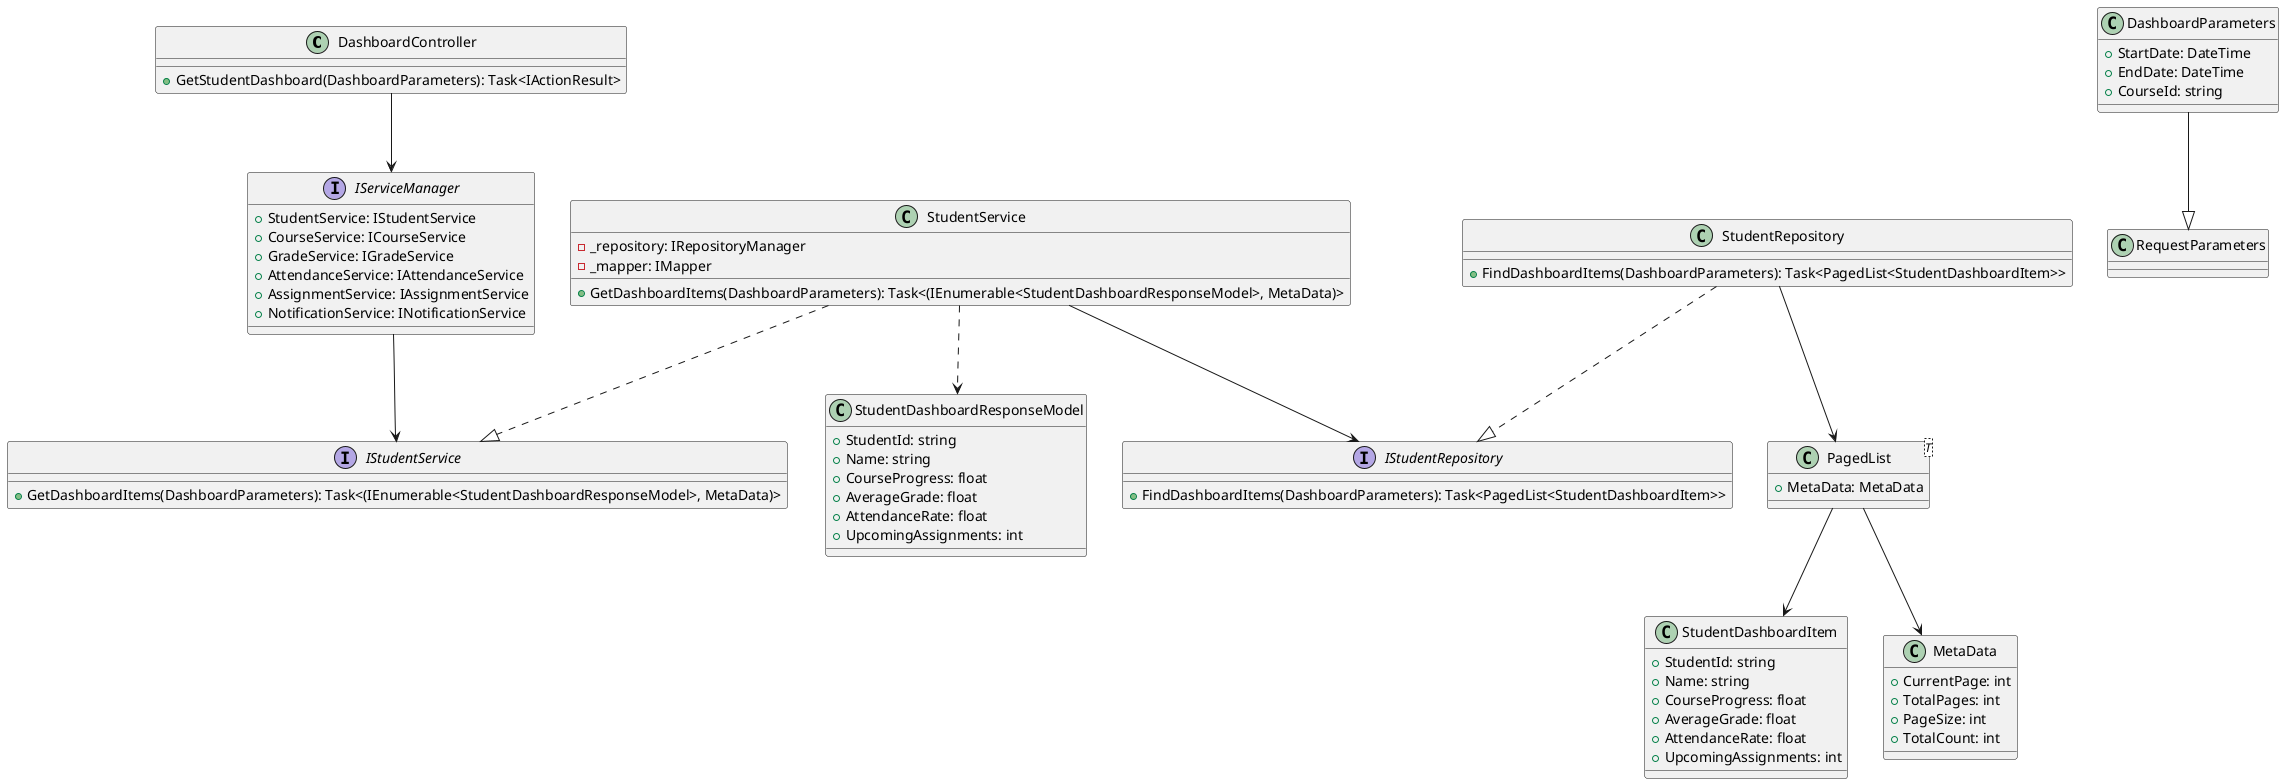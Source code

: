 @startuml
class DashboardController {
  +GetStudentDashboard(DashboardParameters): Task<IActionResult>
}

class DashboardParameters {
  +StartDate: DateTime
  +EndDate: DateTime
  +CourseId: string
}

interface IServiceManager {
  +StudentService: IStudentService
  +CourseService: ICourseService
  +GradeService: IGradeService
  +AttendanceService: IAttendanceService
  +AssignmentService: IAssignmentService
  +NotificationService: INotificationService
}

interface IStudentService {
  +GetDashboardItems(DashboardParameters): Task<(IEnumerable<StudentDashboardResponseModel>, MetaData)>
}

class StudentService {
  -_repository: IRepositoryManager
  -_mapper: IMapper
  +GetDashboardItems(DashboardParameters): Task<(IEnumerable<StudentDashboardResponseModel>, MetaData)>
}

interface IStudentRepository {
  +FindDashboardItems(DashboardParameters): Task<PagedList<StudentDashboardItem>>
}

class StudentRepository {
  +FindDashboardItems(DashboardParameters): Task<PagedList<StudentDashboardItem>>
}

class PagedList<T> {
  +MetaData: MetaData
}

class StudentDashboardItem {
  +StudentId: string
  +Name: string
  +CourseProgress: float
  +AverageGrade: float
  +AttendanceRate: float
  +UpcomingAssignments: int
}

class MetaData {
  +CurrentPage: int
  +TotalPages: int
  +PageSize: int
  +TotalCount: int
}

class StudentDashboardResponseModel {
  +StudentId: string
  +Name: string
  +CourseProgress: float
  +AverageGrade: float
  +AttendanceRate: float
  +UpcomingAssignments: int
}

DashboardController --> IServiceManager
IServiceManager --> IStudentService
StudentService ..|> IStudentService
StudentService --> IStudentRepository
StudentRepository ..|> IStudentRepository
StudentRepository --> PagedList
PagedList --> StudentDashboardItem
PagedList --> MetaData
DashboardParameters --|> RequestParameters
StudentService ..> StudentDashboardResponseModel

@enduml